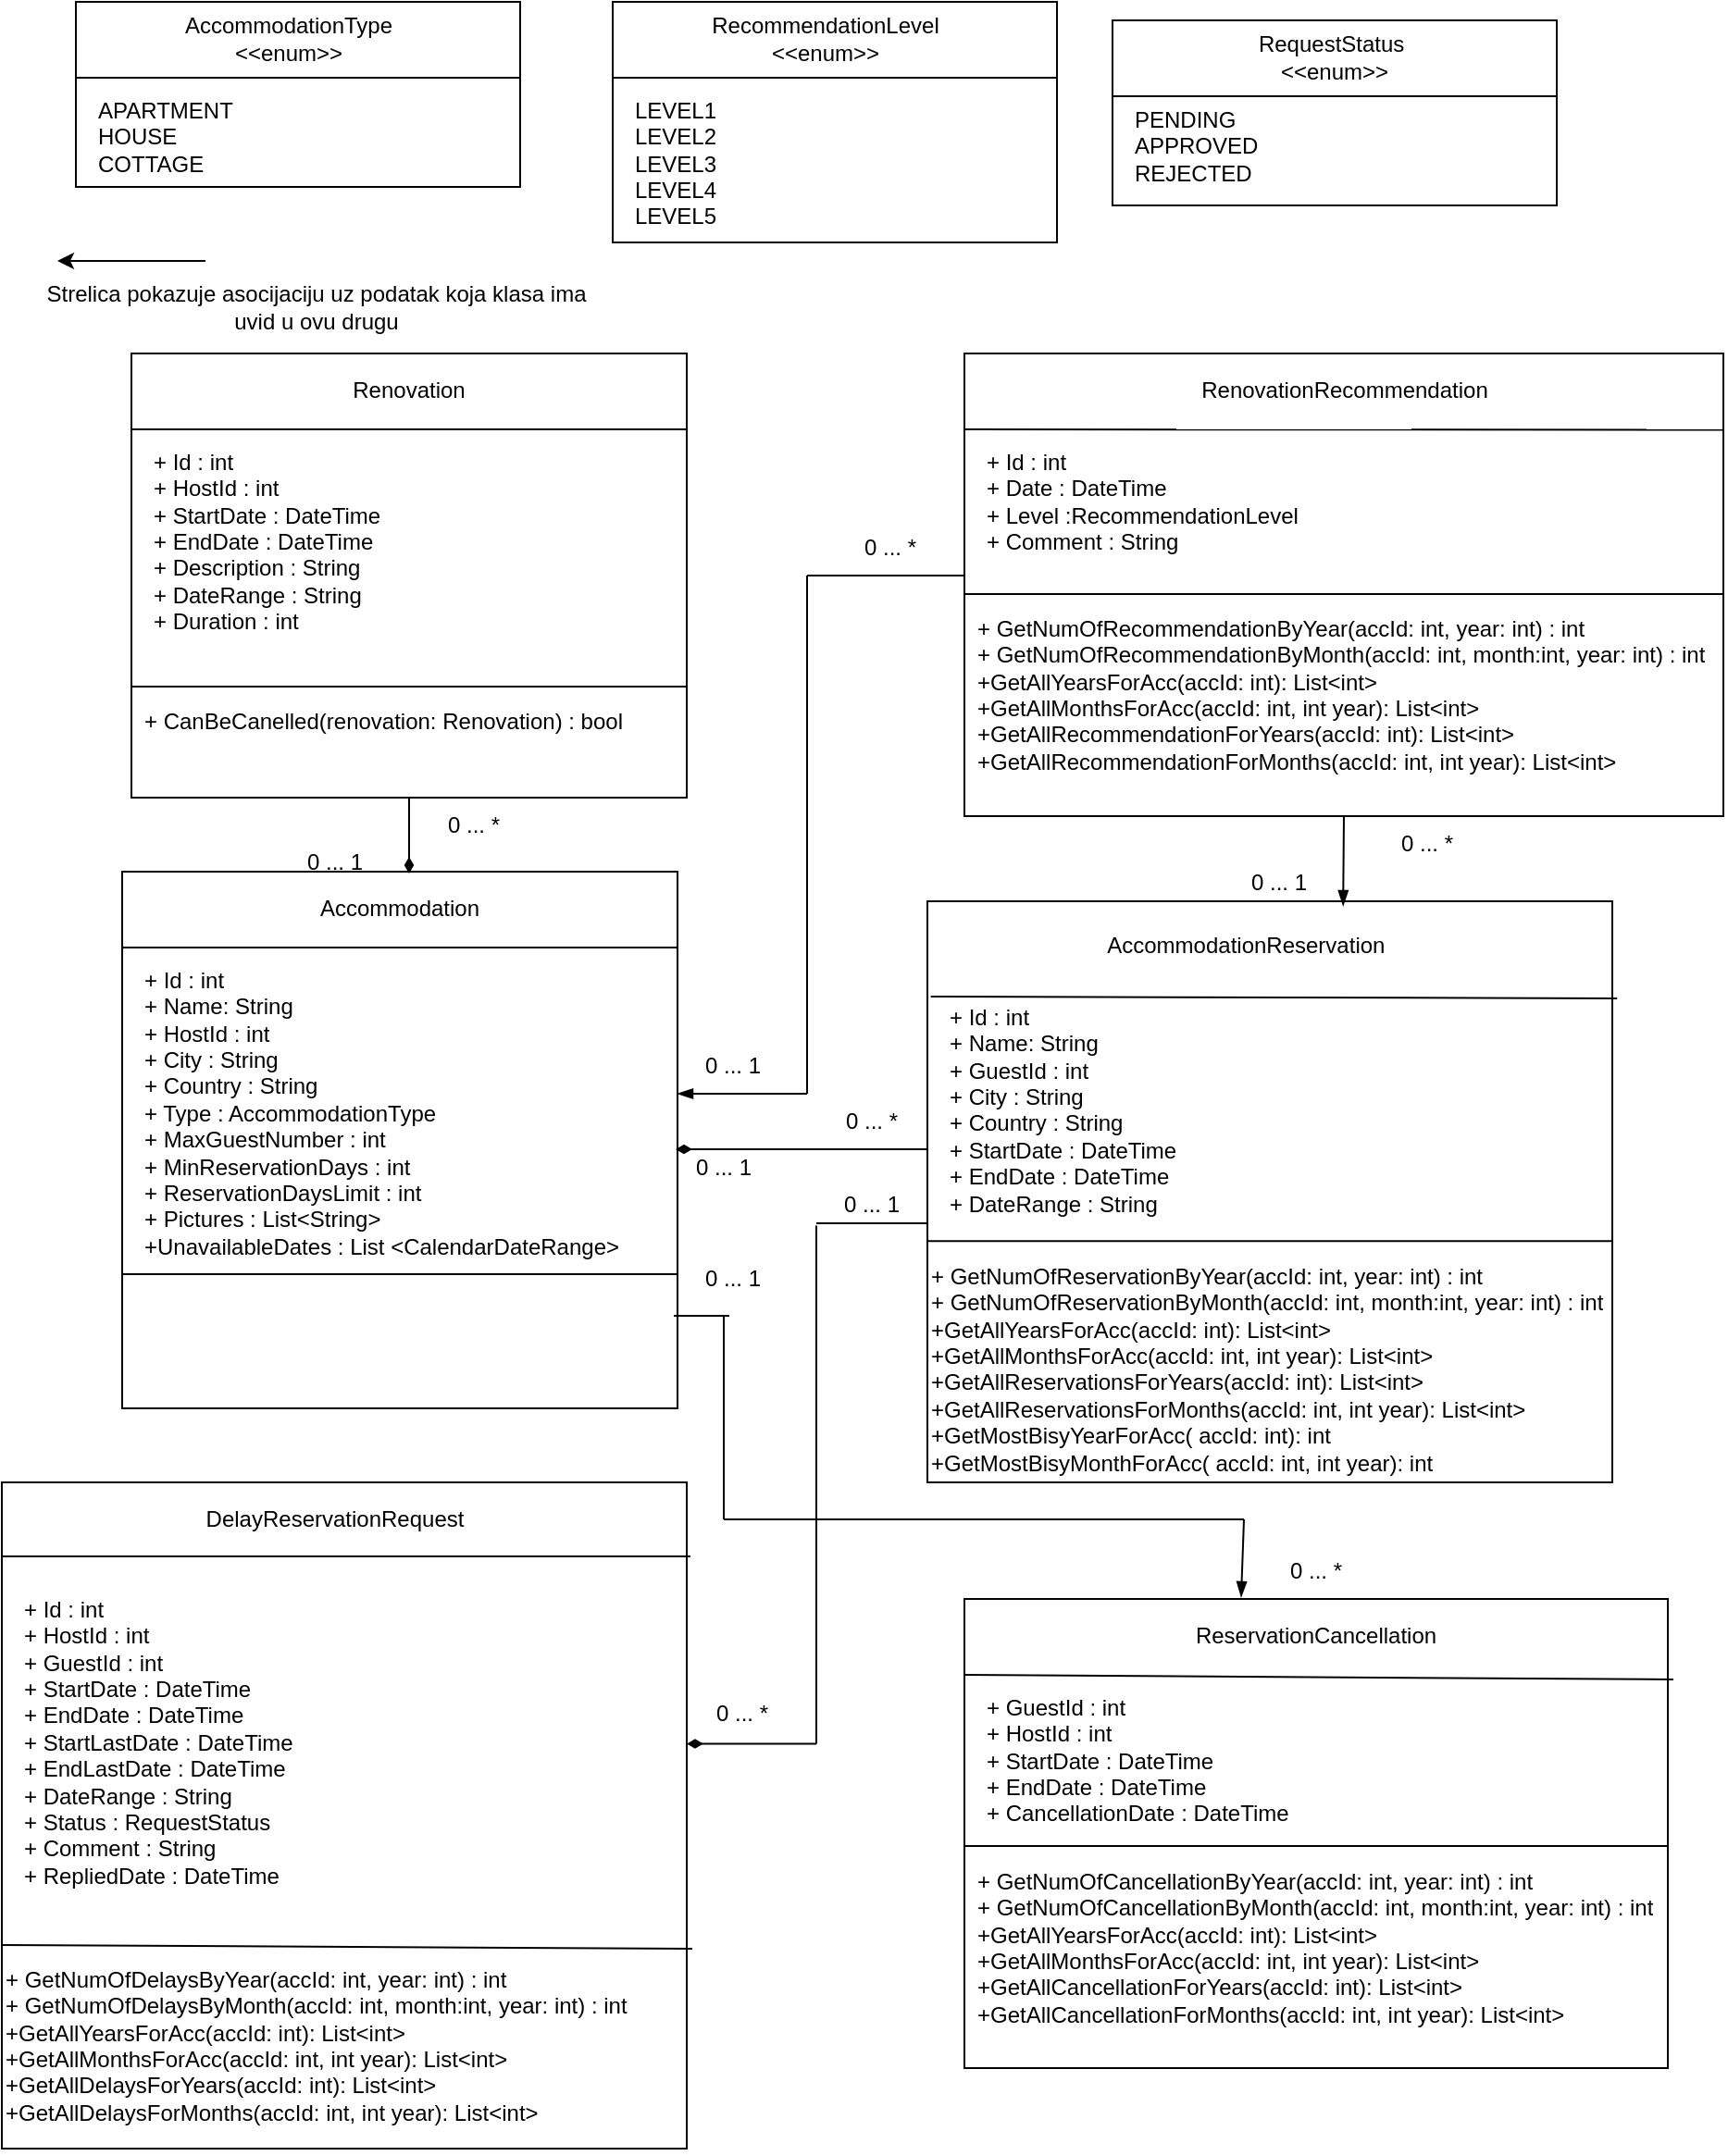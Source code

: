 <mxfile version="24.4.0" type="device">
  <diagram name="Page-1" id="Q4b--6GjxJX6_ZAHcz8l">
    <mxGraphModel dx="1900" dy="570" grid="1" gridSize="10" guides="1" tooltips="1" connect="1" arrows="1" fold="1" page="1" pageScale="1" pageWidth="850" pageHeight="1100" math="0" shadow="0">
      <root>
        <mxCell id="0" />
        <mxCell id="1" parent="0" />
        <mxCell id="S3-ySOjffZ_ttnA3KEZj-1" value="" style="rounded=0;whiteSpace=wrap;html=1;" parent="1" vertex="1">
          <mxGeometry x="50" y="210" width="300" height="240" as="geometry" />
        </mxCell>
        <mxCell id="S3-ySOjffZ_ttnA3KEZj-2" value="" style="endArrow=none;html=1;rounded=0;" parent="1" edge="1">
          <mxGeometry width="50" height="50" relative="1" as="geometry">
            <mxPoint x="50" y="251" as="sourcePoint" />
            <mxPoint x="350" y="251" as="targetPoint" />
          </mxGeometry>
        </mxCell>
        <mxCell id="S3-ySOjffZ_ttnA3KEZj-3" value="" style="endArrow=none;html=1;rounded=0;exitX=0;exitY=0.75;exitDx=0;exitDy=0;entryX=1;entryY=0.75;entryDx=0;entryDy=0;" parent="1" source="S3-ySOjffZ_ttnA3KEZj-1" target="S3-ySOjffZ_ttnA3KEZj-1" edge="1">
          <mxGeometry width="50" height="50" relative="1" as="geometry">
            <mxPoint x="270" y="280" as="sourcePoint" />
            <mxPoint x="320" y="230" as="targetPoint" />
          </mxGeometry>
        </mxCell>
        <mxCell id="S3-ySOjffZ_ttnA3KEZj-4" value="Renovation" style="text;html=1;align=center;verticalAlign=middle;whiteSpace=wrap;rounded=0;strokeWidth=2;" parent="1" vertex="1">
          <mxGeometry x="155" y="210" width="90" height="40" as="geometry" />
        </mxCell>
        <mxCell id="S3-ySOjffZ_ttnA3KEZj-7" value="&lt;h1 style=&quot;margin-top: 0px;&quot;&gt;&lt;br&gt;&lt;/h1&gt;&lt;div&gt;+ Id : int&lt;/div&gt;&lt;div&gt;+ HostId : int&lt;/div&gt;&lt;div&gt;+ StartDate : DateTime&lt;/div&gt;&lt;div&gt;+ EndDate : DateTime&lt;/div&gt;&lt;div&gt;+ Description : String&lt;/div&gt;&lt;div&gt;+ DateRange : String&lt;/div&gt;&lt;div&gt;+ Duration : int&lt;/div&gt;&lt;div&gt;&lt;br&gt;&lt;/div&gt;" style="text;html=1;whiteSpace=wrap;overflow=hidden;rounded=0;" parent="1" vertex="1">
          <mxGeometry x="60" y="210" width="150" height="180" as="geometry" />
        </mxCell>
        <mxCell id="S3-ySOjffZ_ttnA3KEZj-9" value="" style="rounded=0;whiteSpace=wrap;html=1;" parent="1" vertex="1">
          <mxGeometry x="45" y="490" width="300" height="290" as="geometry" />
        </mxCell>
        <mxCell id="S3-ySOjffZ_ttnA3KEZj-10" value="" style="endArrow=none;html=1;rounded=0;" parent="1" edge="1">
          <mxGeometry width="50" height="50" relative="1" as="geometry">
            <mxPoint x="45" y="531" as="sourcePoint" />
            <mxPoint x="345" y="531" as="targetPoint" />
          </mxGeometry>
        </mxCell>
        <mxCell id="S3-ySOjffZ_ttnA3KEZj-11" value="" style="endArrow=none;html=1;rounded=0;exitX=0;exitY=0.75;exitDx=0;exitDy=0;entryX=1;entryY=0.75;entryDx=0;entryDy=0;" parent="1" source="S3-ySOjffZ_ttnA3KEZj-9" target="S3-ySOjffZ_ttnA3KEZj-9" edge="1">
          <mxGeometry width="50" height="50" relative="1" as="geometry">
            <mxPoint x="265" y="560" as="sourcePoint" />
            <mxPoint x="315" y="510" as="targetPoint" />
          </mxGeometry>
        </mxCell>
        <mxCell id="S3-ySOjffZ_ttnA3KEZj-12" value="Accommodation" style="text;html=1;align=center;verticalAlign=middle;whiteSpace=wrap;rounded=0;strokeWidth=2;" parent="1" vertex="1">
          <mxGeometry x="150" y="490" width="90" height="40" as="geometry" />
        </mxCell>
        <mxCell id="S3-ySOjffZ_ttnA3KEZj-13" value="&lt;h1 style=&quot;margin-top: 0px;&quot;&gt;&lt;br&gt;&lt;/h1&gt;&lt;div&gt;+ Id : int&lt;/div&gt;&lt;div&gt;+ Name: String&lt;/div&gt;&lt;div&gt;+ HostId : int&lt;/div&gt;&lt;div&gt;+ City : String&lt;/div&gt;&lt;div&gt;+ Country : String&lt;/div&gt;&lt;div&gt;+ Type : AccommodationType&lt;/div&gt;&lt;div&gt;+ MaxGuestNumber : int&lt;/div&gt;&lt;div&gt;+ MinReservationDays : int&lt;/div&gt;&lt;div&gt;+ ReservationDaysLimit : int&lt;/div&gt;&lt;div&gt;+ Pictures : List&amp;lt;String&amp;gt;&lt;/div&gt;&lt;div&gt;+UnavailableDates : List &amp;lt;CalendarDateRange&amp;gt;&lt;/div&gt;&lt;div&gt;&lt;br&gt;&lt;/div&gt;" style="text;html=1;whiteSpace=wrap;overflow=hidden;rounded=0;" parent="1" vertex="1">
          <mxGeometry x="55" y="490" width="265" height="210" as="geometry" />
        </mxCell>
        <mxCell id="S3-ySOjffZ_ttnA3KEZj-14" value="" style="rounded=0;whiteSpace=wrap;html=1;" parent="1" vertex="1">
          <mxGeometry x="20" y="20" width="240" height="100" as="geometry" />
        </mxCell>
        <mxCell id="S3-ySOjffZ_ttnA3KEZj-15" value="" style="endArrow=none;html=1;rounded=0;" parent="1" edge="1">
          <mxGeometry width="50" height="50" relative="1" as="geometry">
            <mxPoint x="20" y="61" as="sourcePoint" />
            <mxPoint x="260" y="61" as="targetPoint" />
          </mxGeometry>
        </mxCell>
        <mxCell id="S3-ySOjffZ_ttnA3KEZj-17" value="AccommodationType &amp;lt;&amp;lt;enum&amp;gt;&amp;gt;" style="text;html=1;align=center;verticalAlign=middle;whiteSpace=wrap;rounded=0;strokeWidth=2;" parent="1" vertex="1">
          <mxGeometry x="50" y="20" width="170" height="40" as="geometry" />
        </mxCell>
        <mxCell id="S3-ySOjffZ_ttnA3KEZj-18" value="&lt;h1 style=&quot;margin-top: 0px;&quot;&gt;&lt;br&gt;&lt;/h1&gt;&lt;div&gt;APARTMENT&lt;/div&gt;&lt;div&gt;HOUSE&lt;/div&gt;&lt;div&gt;COTTAGE&lt;/div&gt;" style="text;html=1;whiteSpace=wrap;overflow=hidden;rounded=0;" parent="1" vertex="1">
          <mxGeometry x="30" y="20" width="150" height="110" as="geometry" />
        </mxCell>
        <mxCell id="S3-ySOjffZ_ttnA3KEZj-19" value="" style="rounded=0;whiteSpace=wrap;html=1;" parent="1" vertex="1">
          <mxGeometry x="480" y="506" width="370" height="314" as="geometry" />
        </mxCell>
        <mxCell id="S3-ySOjffZ_ttnA3KEZj-20" value="" style="endArrow=none;html=1;rounded=0;entryX=1.007;entryY=0.167;entryDx=0;entryDy=0;entryPerimeter=0;exitX=0.005;exitY=0.164;exitDx=0;exitDy=0;exitPerimeter=0;" parent="1" source="S3-ySOjffZ_ttnA3KEZj-19" target="S3-ySOjffZ_ttnA3KEZj-19" edge="1">
          <mxGeometry width="50" height="50" relative="1" as="geometry">
            <mxPoint x="500" y="551" as="sourcePoint" />
            <mxPoint x="800" y="551" as="targetPoint" />
          </mxGeometry>
        </mxCell>
        <mxCell id="S3-ySOjffZ_ttnA3KEZj-21" value="" style="endArrow=none;html=1;rounded=0;exitX=0;exitY=0.75;exitDx=0;exitDy=0;entryX=1;entryY=0.75;entryDx=0;entryDy=0;" parent="1" edge="1">
          <mxGeometry width="50" height="50" relative="1" as="geometry">
            <mxPoint x="480" y="689.58" as="sourcePoint" />
            <mxPoint x="850" y="689.58" as="targetPoint" />
          </mxGeometry>
        </mxCell>
        <mxCell id="S3-ySOjffZ_ttnA3KEZj-22" value="&amp;nbsp;AccommodationReservation" style="text;html=1;align=center;verticalAlign=middle;whiteSpace=wrap;rounded=0;strokeWidth=2;" parent="1" vertex="1">
          <mxGeometry x="552.5" y="510" width="195" height="40" as="geometry" />
        </mxCell>
        <mxCell id="S3-ySOjffZ_ttnA3KEZj-23" value="&lt;h1 style=&quot;margin-top: 0px;&quot;&gt;&lt;br&gt;&lt;/h1&gt;&lt;div&gt;+ Id : int&lt;/div&gt;&lt;div&gt;+ Name: String&lt;/div&gt;&lt;div&gt;+ GuestId : int&lt;/div&gt;&lt;div&gt;+ City : String&lt;/div&gt;&lt;div&gt;+ Country : String&lt;/div&gt;&lt;div&gt;&lt;div&gt;+ StartDate : DateTime&lt;/div&gt;&lt;div&gt;+ EndDate : DateTime&lt;/div&gt;&lt;div&gt;&lt;span style=&quot;background-color: initial;&quot;&gt;+ DateRange : String&lt;/span&gt;&lt;/div&gt;&lt;div&gt;&lt;br&gt;&lt;/div&gt;&lt;/div&gt;&lt;div&gt;&lt;br&gt;&lt;/div&gt;" style="text;html=1;whiteSpace=wrap;overflow=hidden;rounded=0;" parent="1" vertex="1">
          <mxGeometry x="490" y="510" width="240" height="210" as="geometry" />
        </mxCell>
        <mxCell id="S3-ySOjffZ_ttnA3KEZj-25" value="" style="rounded=0;whiteSpace=wrap;html=1;" parent="1" vertex="1">
          <mxGeometry x="500" y="210" width="410" height="250" as="geometry" />
        </mxCell>
        <mxCell id="S3-ySOjffZ_ttnA3KEZj-26" value="" style="endArrow=none;html=1;rounded=0;entryX=1;entryY=0.165;entryDx=0;entryDy=0;entryPerimeter=0;" parent="1" target="S3-ySOjffZ_ttnA3KEZj-25" edge="1">
          <mxGeometry width="50" height="50" relative="1" as="geometry">
            <mxPoint x="500" y="251" as="sourcePoint" />
            <mxPoint x="800" y="251" as="targetPoint" />
          </mxGeometry>
        </mxCell>
        <mxCell id="S3-ySOjffZ_ttnA3KEZj-27" value="" style="endArrow=none;html=1;rounded=0;exitX=0;exitY=0.75;exitDx=0;exitDy=0;entryX=1;entryY=0.75;entryDx=0;entryDy=0;" parent="1" edge="1">
          <mxGeometry width="50" height="50" relative="1" as="geometry">
            <mxPoint x="500" y="340" as="sourcePoint" />
            <mxPoint x="910" y="340" as="targetPoint" />
          </mxGeometry>
        </mxCell>
        <mxCell id="S3-ySOjffZ_ttnA3KEZj-28" value="RenovationRecommendation" style="text;html=1;align=center;verticalAlign=middle;whiteSpace=wrap;rounded=0;strokeWidth=2;" parent="1" vertex="1">
          <mxGeometry x="607.5" y="210" width="195" height="40" as="geometry" />
        </mxCell>
        <mxCell id="S3-ySOjffZ_ttnA3KEZj-29" value="&lt;h1 style=&quot;margin-top: 0px;&quot;&gt;&lt;br&gt;&lt;/h1&gt;&lt;div&gt;+ Id : int&lt;/div&gt;&lt;div&gt;&lt;div&gt;+ Date : DateTime&lt;/div&gt;&lt;div&gt;+ Level :RecommendationLevel&lt;/div&gt;&lt;div&gt;+ Comment : String&lt;/div&gt;&lt;div&gt;&lt;br&gt;&lt;/div&gt;&lt;/div&gt;&lt;div&gt;&lt;br&gt;&lt;/div&gt;" style="text;html=1;whiteSpace=wrap;overflow=hidden;rounded=0;" parent="1" vertex="1">
          <mxGeometry x="510" y="210" width="220" height="160" as="geometry" />
        </mxCell>
        <mxCell id="S3-ySOjffZ_ttnA3KEZj-30" value="" style="rounded=0;whiteSpace=wrap;html=1;" parent="1" vertex="1">
          <mxGeometry x="310" y="20" width="240" height="130" as="geometry" />
        </mxCell>
        <mxCell id="S3-ySOjffZ_ttnA3KEZj-31" value="" style="endArrow=none;html=1;rounded=0;" parent="1" edge="1">
          <mxGeometry width="50" height="50" relative="1" as="geometry">
            <mxPoint x="310" y="61" as="sourcePoint" />
            <mxPoint x="550" y="61" as="targetPoint" />
          </mxGeometry>
        </mxCell>
        <mxCell id="S3-ySOjffZ_ttnA3KEZj-33" value="RecommendationLevel &amp;lt;&amp;lt;enum&amp;gt;&amp;gt;" style="text;html=1;align=center;verticalAlign=middle;whiteSpace=wrap;rounded=0;strokeWidth=2;" parent="1" vertex="1">
          <mxGeometry x="340" y="20" width="170" height="40" as="geometry" />
        </mxCell>
        <mxCell id="S3-ySOjffZ_ttnA3KEZj-34" value="&lt;h1 style=&quot;margin-top: 0px;&quot;&gt;&lt;br&gt;&lt;/h1&gt;&lt;div&gt;LEVEL1&lt;/div&gt;&lt;div&gt;LEVEL2&lt;/div&gt;&lt;div&gt;LEVEL3&lt;/div&gt;&lt;div&gt;LEVEL4&lt;/div&gt;&lt;div&gt;LEVEL5&lt;/div&gt;" style="text;html=1;whiteSpace=wrap;overflow=hidden;rounded=0;" parent="1" vertex="1">
          <mxGeometry x="320" y="20" width="150" height="120" as="geometry" />
        </mxCell>
        <mxCell id="S3-ySOjffZ_ttnA3KEZj-37" value="" style="rounded=0;whiteSpace=wrap;html=1;" parent="1" vertex="1">
          <mxGeometry x="580" y="30" width="240" height="100" as="geometry" />
        </mxCell>
        <mxCell id="S3-ySOjffZ_ttnA3KEZj-38" value="" style="endArrow=none;html=1;rounded=0;" parent="1" edge="1">
          <mxGeometry width="50" height="50" relative="1" as="geometry">
            <mxPoint x="580" y="71" as="sourcePoint" />
            <mxPoint x="820" y="71" as="targetPoint" />
          </mxGeometry>
        </mxCell>
        <mxCell id="S3-ySOjffZ_ttnA3KEZj-40" value="RequestStatus&amp;nbsp; &amp;lt;&amp;lt;enum&amp;gt;&amp;gt;" style="text;html=1;align=center;verticalAlign=middle;whiteSpace=wrap;rounded=0;strokeWidth=2;" parent="1" vertex="1">
          <mxGeometry x="630" y="30" width="140" height="40" as="geometry" />
        </mxCell>
        <mxCell id="S3-ySOjffZ_ttnA3KEZj-41" value="&lt;h1 style=&quot;margin-top: 0px;&quot;&gt;&lt;br&gt;&lt;/h1&gt;&lt;div&gt;PENDING&lt;/div&gt;&lt;div&gt;APPROVED&lt;/div&gt;&lt;div&gt;REJECTED&lt;/div&gt;" style="text;html=1;whiteSpace=wrap;overflow=hidden;rounded=0;" parent="1" vertex="1">
          <mxGeometry x="590" y="25" width="150" height="110" as="geometry" />
        </mxCell>
        <mxCell id="S3-ySOjffZ_ttnA3KEZj-42" value="" style="rounded=0;whiteSpace=wrap;html=1;" parent="1" vertex="1">
          <mxGeometry x="-20" y="820" width="370" height="360" as="geometry" />
        </mxCell>
        <mxCell id="S3-ySOjffZ_ttnA3KEZj-43" value="" style="endArrow=none;html=1;rounded=0;" parent="1" edge="1">
          <mxGeometry width="50" height="50" relative="1" as="geometry">
            <mxPoint x="-20" y="860" as="sourcePoint" />
            <mxPoint x="352" y="860" as="targetPoint" />
          </mxGeometry>
        </mxCell>
        <mxCell id="S3-ySOjffZ_ttnA3KEZj-44" value="" style="endArrow=none;html=1;rounded=0;exitX=-0.005;exitY=0.858;exitDx=0;exitDy=0;exitPerimeter=0;" parent="1" edge="1">
          <mxGeometry width="50" height="50" relative="1" as="geometry">
            <mxPoint x="-20" y="1070" as="sourcePoint" />
            <mxPoint x="353" y="1072" as="targetPoint" />
          </mxGeometry>
        </mxCell>
        <mxCell id="S3-ySOjffZ_ttnA3KEZj-45" value="DelayReservationRequest" style="text;html=1;align=center;verticalAlign=middle;whiteSpace=wrap;rounded=0;strokeWidth=2;" parent="1" vertex="1">
          <mxGeometry x="115" y="820" width="90" height="40" as="geometry" />
        </mxCell>
        <mxCell id="S3-ySOjffZ_ttnA3KEZj-46" value="&lt;h1 style=&quot;margin-top: 0px;&quot;&gt;&lt;br&gt;&lt;/h1&gt;&lt;div&gt;+ Id : int&lt;/div&gt;&lt;div&gt;+ HostId : int&lt;/div&gt;&lt;div&gt;+ GuestId : int&amp;nbsp;&lt;/div&gt;&lt;div&gt;+ StartDate : DateTime&lt;/div&gt;&lt;div&gt;+ EndDate : DateTime&lt;/div&gt;&lt;div&gt;&lt;div&gt;+ StartLastDate : DateTime&lt;/div&gt;&lt;div&gt;+ EndLastDate : DateTime&lt;/div&gt;&lt;/div&gt;&lt;div&gt;+ DateRange : String&lt;/div&gt;&lt;div&gt;+ Status : RequestStatus&lt;/div&gt;&lt;div&gt;+ Comment : String&lt;/div&gt;&lt;div&gt;+ RepliedDate : DateTime&lt;/div&gt;&lt;div&gt;&lt;br&gt;&lt;/div&gt;" style="text;html=1;whiteSpace=wrap;overflow=hidden;rounded=0;" parent="1" vertex="1">
          <mxGeometry x="-10" y="830" width="150" height="230" as="geometry" />
        </mxCell>
        <mxCell id="S3-ySOjffZ_ttnA3KEZj-47" value="" style="rounded=0;whiteSpace=wrap;html=1;" parent="1" vertex="1">
          <mxGeometry x="500" y="883" width="380" height="253.5" as="geometry" />
        </mxCell>
        <mxCell id="S3-ySOjffZ_ttnA3KEZj-48" value="" style="endArrow=none;html=1;rounded=0;" parent="1" edge="1">
          <mxGeometry width="50" height="50" relative="1" as="geometry">
            <mxPoint x="500" y="924" as="sourcePoint" />
            <mxPoint x="883" y="926.5" as="targetPoint" />
          </mxGeometry>
        </mxCell>
        <mxCell id="S3-ySOjffZ_ttnA3KEZj-49" value="" style="endArrow=none;html=1;rounded=0;exitX=0;exitY=0.75;exitDx=0;exitDy=0;entryX=1;entryY=0.75;entryDx=0;entryDy=0;" parent="1" edge="1">
          <mxGeometry width="50" height="50" relative="1" as="geometry">
            <mxPoint x="500" y="1016.495" as="sourcePoint" />
            <mxPoint x="880" y="1016.495" as="targetPoint" />
          </mxGeometry>
        </mxCell>
        <mxCell id="S3-ySOjffZ_ttnA3KEZj-50" value="ReservationCancellation" style="text;html=1;align=center;verticalAlign=middle;whiteSpace=wrap;rounded=0;strokeWidth=2;" parent="1" vertex="1">
          <mxGeometry x="645" y="883" width="90" height="40" as="geometry" />
        </mxCell>
        <mxCell id="S3-ySOjffZ_ttnA3KEZj-51" value="&lt;h1 style=&quot;margin-top: 0px;&quot;&gt;&lt;br&gt;&lt;/h1&gt;&lt;div&gt;+ GuestId : int&lt;/div&gt;&lt;div&gt;+ HostId : int&lt;/div&gt;&lt;div&gt;+ StartDate : DateTime&lt;/div&gt;&lt;div&gt;+ EndDate : DateTime&lt;/div&gt;&lt;div&gt;+ CancellationDate : DateTime&lt;/div&gt;&lt;div&gt;&lt;br&gt;&lt;/div&gt;" style="text;html=1;whiteSpace=wrap;overflow=hidden;rounded=0;" parent="1" vertex="1">
          <mxGeometry x="510" y="883" width="190" height="180" as="geometry" />
        </mxCell>
        <mxCell id="S3-ySOjffZ_ttnA3KEZj-52" value="" style="endArrow=blockThin;html=1;rounded=0;exitX=0.5;exitY=1;exitDx=0;exitDy=0;endFill=1;entryX=0.607;entryY=0.008;entryDx=0;entryDy=0;entryPerimeter=0;" parent="1" source="S3-ySOjffZ_ttnA3KEZj-25" target="S3-ySOjffZ_ttnA3KEZj-19" edge="1">
          <mxGeometry width="50" height="50" relative="1" as="geometry">
            <mxPoint x="400" y="470" as="sourcePoint" />
            <mxPoint x="707" y="507" as="targetPoint" />
          </mxGeometry>
        </mxCell>
        <mxCell id="S3-ySOjffZ_ttnA3KEZj-53" value="" style="endArrow=diamondThin;html=1;rounded=0;endFill=1;" parent="1" edge="1">
          <mxGeometry width="50" height="50" relative="1" as="geometry">
            <mxPoint x="420" y="961.25" as="sourcePoint" />
            <mxPoint x="350" y="961.25" as="targetPoint" />
          </mxGeometry>
        </mxCell>
        <mxCell id="S3-ySOjffZ_ttnA3KEZj-54" value="" style="endArrow=none;html=1;rounded=0;endFill=0;" parent="1" edge="1">
          <mxGeometry width="50" height="50" relative="1" as="geometry">
            <mxPoint x="420" y="961.25" as="sourcePoint" />
            <mxPoint x="420" y="681.25" as="targetPoint" />
          </mxGeometry>
        </mxCell>
        <mxCell id="S3-ySOjffZ_ttnA3KEZj-55" value="" style="endArrow=none;html=1;rounded=0;entryX=1;entryY=1;entryDx=0;entryDy=0;exitX=0;exitY=1;exitDx=0;exitDy=0;" parent="1" source="S3-ySOjffZ_ttnA3KEZj-74" target="S3-ySOjffZ_ttnA3KEZj-74" edge="1">
          <mxGeometry width="50" height="50" relative="1" as="geometry">
            <mxPoint x="410" y="681.25" as="sourcePoint" />
            <mxPoint x="489.67" y="682.25" as="targetPoint" />
          </mxGeometry>
        </mxCell>
        <mxCell id="S3-ySOjffZ_ttnA3KEZj-57" value="" style="endArrow=diamondThin;html=1;rounded=0;endFill=1;" parent="1" edge="1">
          <mxGeometry width="50" height="50" relative="1" as="geometry">
            <mxPoint x="200" y="450" as="sourcePoint" />
            <mxPoint x="200" y="491" as="targetPoint" />
            <Array as="points">
              <mxPoint x="200" y="461" />
            </Array>
          </mxGeometry>
        </mxCell>
        <mxCell id="S3-ySOjffZ_ttnA3KEZj-60" value="" style="endArrow=blockThin;html=1;rounded=0;exitX=0;exitY=1;exitDx=0;exitDy=0;endFill=1;" parent="1" edge="1">
          <mxGeometry width="50" height="50" relative="1" as="geometry">
            <mxPoint x="651" y="840" as="sourcePoint" />
            <mxPoint x="649.5" y="882" as="targetPoint" />
          </mxGeometry>
        </mxCell>
        <mxCell id="S3-ySOjffZ_ttnA3KEZj-62" value="" style="endArrow=diamondThin;html=1;rounded=0;endFill=1;exitX=1;exitY=1;exitDx=0;exitDy=0;" parent="1" source="S3-ySOjffZ_ttnA3KEZj-72" edge="1">
          <mxGeometry width="50" height="50" relative="1" as="geometry">
            <mxPoint x="500" y="640" as="sourcePoint" />
            <mxPoint x="344" y="640" as="targetPoint" />
          </mxGeometry>
        </mxCell>
        <mxCell id="S3-ySOjffZ_ttnA3KEZj-63" value="" style="endArrow=blockThin;html=1;rounded=0;strokeColor=default;endFill=1;" parent="1" edge="1">
          <mxGeometry width="50" height="50" relative="1" as="geometry">
            <mxPoint x="415" y="610" as="sourcePoint" />
            <mxPoint x="345" y="610" as="targetPoint" />
          </mxGeometry>
        </mxCell>
        <mxCell id="S3-ySOjffZ_ttnA3KEZj-64" value="" style="endArrow=none;html=1;rounded=0;" parent="1" edge="1">
          <mxGeometry width="50" height="50" relative="1" as="geometry">
            <mxPoint x="415" y="610" as="sourcePoint" />
            <mxPoint x="415" y="330" as="targetPoint" />
          </mxGeometry>
        </mxCell>
        <mxCell id="S3-ySOjffZ_ttnA3KEZj-65" value="" style="endArrow=none;html=1;rounded=0;" parent="1" edge="1">
          <mxGeometry width="50" height="50" relative="1" as="geometry">
            <mxPoint x="415" y="330" as="sourcePoint" />
            <mxPoint x="500" y="330" as="targetPoint" />
          </mxGeometry>
        </mxCell>
        <mxCell id="S3-ySOjffZ_ttnA3KEZj-66" value="0 ... *" style="text;html=1;align=center;verticalAlign=middle;whiteSpace=wrap;rounded=0;" parent="1" vertex="1">
          <mxGeometry x="430" y="300" width="60" height="30" as="geometry" />
        </mxCell>
        <mxCell id="S3-ySOjffZ_ttnA3KEZj-69" value="0 ... 1" style="text;html=1;align=center;verticalAlign=middle;whiteSpace=wrap;rounded=0;" parent="1" vertex="1">
          <mxGeometry x="345" y="585" width="60" height="20" as="geometry" />
        </mxCell>
        <mxCell id="S3-ySOjffZ_ttnA3KEZj-70" value="0 ... *" style="text;html=1;align=center;verticalAlign=middle;whiteSpace=wrap;rounded=0;" parent="1" vertex="1">
          <mxGeometry x="210" y="450" width="50" height="30" as="geometry" />
        </mxCell>
        <mxCell id="S3-ySOjffZ_ttnA3KEZj-71" value="0 ... 1" style="text;html=1;align=center;verticalAlign=middle;whiteSpace=wrap;rounded=0;" parent="1" vertex="1">
          <mxGeometry x="140" y="470" width="40" height="30" as="geometry" />
        </mxCell>
        <mxCell id="S3-ySOjffZ_ttnA3KEZj-72" value="0 ... *" style="text;html=1;align=center;verticalAlign=middle;whiteSpace=wrap;rounded=0;" parent="1" vertex="1">
          <mxGeometry x="420" y="610" width="60" height="30" as="geometry" />
        </mxCell>
        <mxCell id="S3-ySOjffZ_ttnA3KEZj-73" value="0 ... 1" style="text;html=1;align=center;verticalAlign=middle;whiteSpace=wrap;rounded=0;" parent="1" vertex="1">
          <mxGeometry x="340" y="640" width="60" height="20" as="geometry" />
        </mxCell>
        <mxCell id="S3-ySOjffZ_ttnA3KEZj-74" value="0 ... 1" style="text;html=1;align=center;verticalAlign=middle;whiteSpace=wrap;rounded=0;" parent="1" vertex="1">
          <mxGeometry x="420" y="660" width="60" height="20" as="geometry" />
        </mxCell>
        <mxCell id="S3-ySOjffZ_ttnA3KEZj-75" value="0 ... *" style="text;html=1;align=center;verticalAlign=middle;whiteSpace=wrap;rounded=0;" parent="1" vertex="1">
          <mxGeometry x="350" y="930" width="60" height="30" as="geometry" />
        </mxCell>
        <mxCell id="S3-ySOjffZ_ttnA3KEZj-76" value="0 ... 1" style="text;html=1;align=center;verticalAlign=middle;whiteSpace=wrap;rounded=0;" parent="1" vertex="1">
          <mxGeometry x="345" y="700" width="60" height="20" as="geometry" />
        </mxCell>
        <mxCell id="S3-ySOjffZ_ttnA3KEZj-78" value="&lt;h1 style=&quot;margin-top: 0px;&quot;&gt;&lt;br&gt;&lt;/h1&gt;&lt;div&gt;+ CanBeCanelled(renovation: Renovation) : bool&lt;/div&gt;" style="text;html=1;whiteSpace=wrap;overflow=hidden;rounded=0;" parent="1" vertex="1">
          <mxGeometry x="55" y="350" width="280" height="90" as="geometry" />
        </mxCell>
        <mxCell id="S3-ySOjffZ_ttnA3KEZj-79" value="&lt;h1 style=&quot;margin-top: 0px;&quot;&gt;&lt;br&gt;&lt;/h1&gt;&lt;div&gt;+ GetNumOfReservationByYear(accId: int, year: int) : int&lt;/div&gt;&lt;div&gt;+ GetNumOfReservationByMonth(accId: int, month:int, year: int) : int&lt;br&gt;&lt;/div&gt;&lt;div&gt;+GetAllYearsForAcc(accId: int): List&amp;lt;int&amp;gt;&lt;/div&gt;&lt;div&gt;+GetAllMonthsForAcc(accId: int, int year): List&amp;lt;int&amp;gt;&lt;br&gt;&lt;/div&gt;&lt;div&gt;&lt;div&gt;+GetAllReservationsForYears(accId: int): List&amp;lt;int&amp;gt;&lt;/div&gt;&lt;div&gt;+GetAllReservationsForMonths(accId: int, int year): List&amp;lt;int&amp;gt;&lt;/div&gt;&lt;/div&gt;&lt;div&gt;+GetMostBisyYearForAcc( accId: int): int&lt;/div&gt;&lt;div&gt;+GetMostBisyMonthForAcc( accId: int, int year): int&lt;br&gt;&lt;/div&gt;" style="text;html=1;whiteSpace=wrap;overflow=hidden;rounded=0;" parent="1" vertex="1">
          <mxGeometry x="480" y="650" width="370" height="170" as="geometry" />
        </mxCell>
        <mxCell id="S3-ySOjffZ_ttnA3KEZj-80" value="0 ... *" style="text;html=1;align=center;verticalAlign=middle;whiteSpace=wrap;rounded=0;" parent="1" vertex="1">
          <mxGeometry x="720" y="460" width="60" height="30" as="geometry" />
        </mxCell>
        <mxCell id="S3-ySOjffZ_ttnA3KEZj-82" value="0 ... 1" style="text;html=1;align=center;verticalAlign=middle;whiteSpace=wrap;rounded=0;" parent="1" vertex="1">
          <mxGeometry x="640" y="486" width="60" height="20" as="geometry" />
        </mxCell>
        <mxCell id="S3-ySOjffZ_ttnA3KEZj-83" value="&lt;h1 style=&quot;margin-top: 0px;&quot;&gt;&lt;br&gt;&lt;/h1&gt;&lt;div&gt;+ GetNumOf&lt;span style=&quot;text-align: center;&quot;&gt;Cancellation&lt;/span&gt;ByYear(accId: int, year: int) : int&lt;/div&gt;&lt;div&gt;+ GetNumOf&lt;span style=&quot;text-align: center;&quot;&gt;Cancellation&lt;/span&gt;ByMonth(accId: int, month:int, year: int) : int&lt;br&gt;&lt;/div&gt;&lt;div&gt;+GetAllYearsForAcc(accId: int): List&amp;lt;int&amp;gt;&lt;/div&gt;&lt;div&gt;+GetAllMonthsForAcc(accId: int, int year): List&amp;lt;int&amp;gt;&lt;br&gt;&lt;/div&gt;&lt;div&gt;&lt;div&gt;+GetAll&lt;span style=&quot;text-align: center;&quot;&gt;Cancellation&lt;/span&gt;ForYears(accId: int): List&amp;lt;int&amp;gt;&lt;/div&gt;&lt;div&gt;+GetAll&lt;span style=&quot;text-align: center;&quot;&gt;Cancellation&lt;/span&gt;ForMonths(accId: int, int year): List&amp;lt;int&amp;gt;&lt;/div&gt;&lt;/div&gt;" style="text;html=1;whiteSpace=wrap;overflow=hidden;rounded=0;" parent="1" vertex="1">
          <mxGeometry x="505" y="976.5" width="370" height="150" as="geometry" />
        </mxCell>
        <mxCell id="S3-ySOjffZ_ttnA3KEZj-84" value="&lt;h1 style=&quot;margin-top: 0px;&quot;&gt;&lt;br&gt;&lt;/h1&gt;&lt;div&gt;+ GetNumOf&lt;span style=&quot;text-align: center;&quot;&gt;Recommendation&lt;/span&gt;ByYear(accId: int, year: int) : int&lt;/div&gt;&lt;div&gt;+ GetNumOf&lt;span style=&quot;text-align: center;&quot;&gt;Recommendation&lt;/span&gt;ByMonth(accId: int, month:int, year: int) : int&lt;br&gt;&lt;/div&gt;&lt;div&gt;+GetAllYearsForAcc(accId: int): List&amp;lt;int&amp;gt;&lt;/div&gt;&lt;div&gt;+GetAllMonthsForAcc(accId: int, int year): List&amp;lt;int&amp;gt;&lt;br&gt;&lt;/div&gt;&lt;div&gt;&lt;div&gt;+GetAll&lt;span style=&quot;text-align: center;&quot;&gt;Recommendation&lt;/span&gt;ForYears(accId: int): List&amp;lt;int&amp;gt;&lt;/div&gt;&lt;div&gt;+GetAll&lt;span style=&quot;text-align: center;&quot;&gt;Recommendation&lt;/span&gt;ForMonths(accId: int, int year): List&amp;lt;int&amp;gt;&lt;/div&gt;&lt;/div&gt;" style="text;html=1;whiteSpace=wrap;overflow=hidden;rounded=0;" parent="1" vertex="1">
          <mxGeometry x="505" y="300" width="405" height="150" as="geometry" />
        </mxCell>
        <mxCell id="S3-ySOjffZ_ttnA3KEZj-85" value="&lt;h1 style=&quot;margin-top: 0px;&quot;&gt;&lt;br&gt;&lt;/h1&gt;&lt;div&gt;+ GetNumOfDelaysByYear(accId: int, year: int) : int&lt;/div&gt;&lt;div&gt;+ GetNumOfDelaysByMonth(accId: int, month:int, year: int) : int&lt;br&gt;&lt;/div&gt;&lt;div&gt;+GetAllYearsForAcc(accId: int): List&amp;lt;int&amp;gt;&lt;/div&gt;&lt;div&gt;+GetAllMonthsForAcc(accId: int, int year): List&amp;lt;int&amp;gt;&lt;br&gt;&lt;/div&gt;&lt;div&gt;&lt;div&gt;+GetAllDelaysForYears(accId: int): List&amp;lt;int&amp;gt;&lt;/div&gt;&lt;div&gt;+GetAllDelaysForMonths(accId: int, int year): List&amp;lt;int&amp;gt;&lt;/div&gt;&lt;/div&gt;" style="text;html=1;whiteSpace=wrap;overflow=hidden;rounded=0;" parent="1" vertex="1">
          <mxGeometry x="-20" y="1030" width="370" height="150" as="geometry" />
        </mxCell>
        <mxCell id="S3-ySOjffZ_ttnA3KEZj-86" value="" style="endArrow=classic;html=1;rounded=0;" parent="1" edge="1">
          <mxGeometry width="50" height="50" relative="1" as="geometry">
            <mxPoint x="90" y="160" as="sourcePoint" />
            <mxPoint x="10" y="160" as="targetPoint" />
          </mxGeometry>
        </mxCell>
        <mxCell id="S3-ySOjffZ_ttnA3KEZj-87" value="Strelica pokazuje asocijaciju uz podatak koja klasa ima uvid u ovu drugu" style="text;html=1;align=center;verticalAlign=middle;whiteSpace=wrap;rounded=0;" parent="1" vertex="1">
          <mxGeometry y="170" width="300" height="30" as="geometry" />
        </mxCell>
        <mxCell id="dyd3JE4wYik6x0IHoKBb-1" value="" style="endArrow=none;html=1;rounded=0;entryX=0;entryY=1;entryDx=0;entryDy=0;" edge="1" parent="1">
          <mxGeometry width="50" height="50" relative="1" as="geometry">
            <mxPoint x="370" y="840" as="sourcePoint" />
            <mxPoint x="651" y="840" as="targetPoint" />
          </mxGeometry>
        </mxCell>
        <mxCell id="dyd3JE4wYik6x0IHoKBb-2" value="" style="endArrow=none;html=1;rounded=0;" edge="1" parent="1">
          <mxGeometry width="50" height="50" relative="1" as="geometry">
            <mxPoint x="370" y="730" as="sourcePoint" />
            <mxPoint x="370" y="840" as="targetPoint" />
          </mxGeometry>
        </mxCell>
        <mxCell id="dyd3JE4wYik6x0IHoKBb-3" value="" style="endArrow=none;html=1;rounded=0;" edge="1" parent="1">
          <mxGeometry width="50" height="50" relative="1" as="geometry">
            <mxPoint x="343" y="730" as="sourcePoint" />
            <mxPoint x="373" y="730" as="targetPoint" />
          </mxGeometry>
        </mxCell>
        <mxCell id="dyd3JE4wYik6x0IHoKBb-4" value="0 ... *" style="text;html=1;align=center;verticalAlign=middle;whiteSpace=wrap;rounded=0;" vertex="1" parent="1">
          <mxGeometry x="660" y="853" width="60" height="30" as="geometry" />
        </mxCell>
      </root>
    </mxGraphModel>
  </diagram>
</mxfile>
